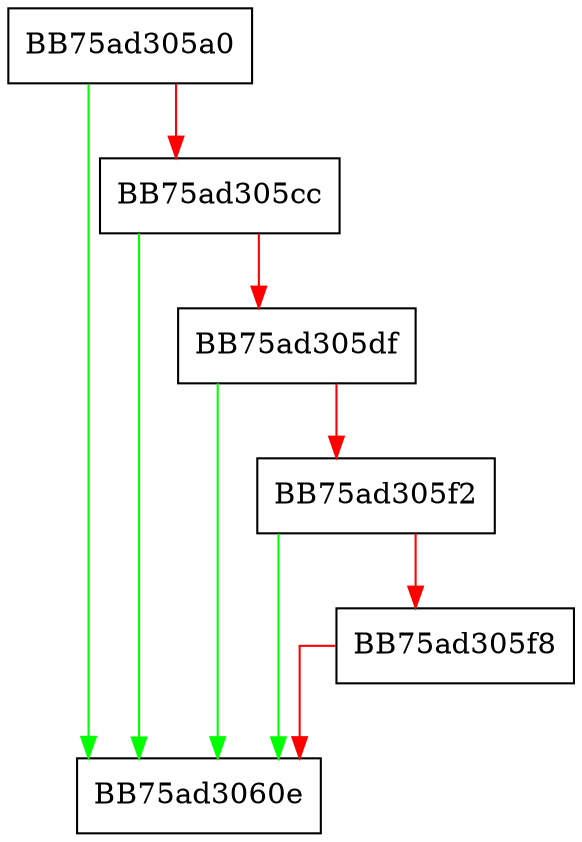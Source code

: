 digraph GetAttributePriority {
  node [shape="box"];
  graph [splines=ortho];
  BB75ad305a0 -> BB75ad3060e [color="green"];
  BB75ad305a0 -> BB75ad305cc [color="red"];
  BB75ad305cc -> BB75ad3060e [color="green"];
  BB75ad305cc -> BB75ad305df [color="red"];
  BB75ad305df -> BB75ad3060e [color="green"];
  BB75ad305df -> BB75ad305f2 [color="red"];
  BB75ad305f2 -> BB75ad3060e [color="green"];
  BB75ad305f2 -> BB75ad305f8 [color="red"];
  BB75ad305f8 -> BB75ad3060e [color="red"];
}
